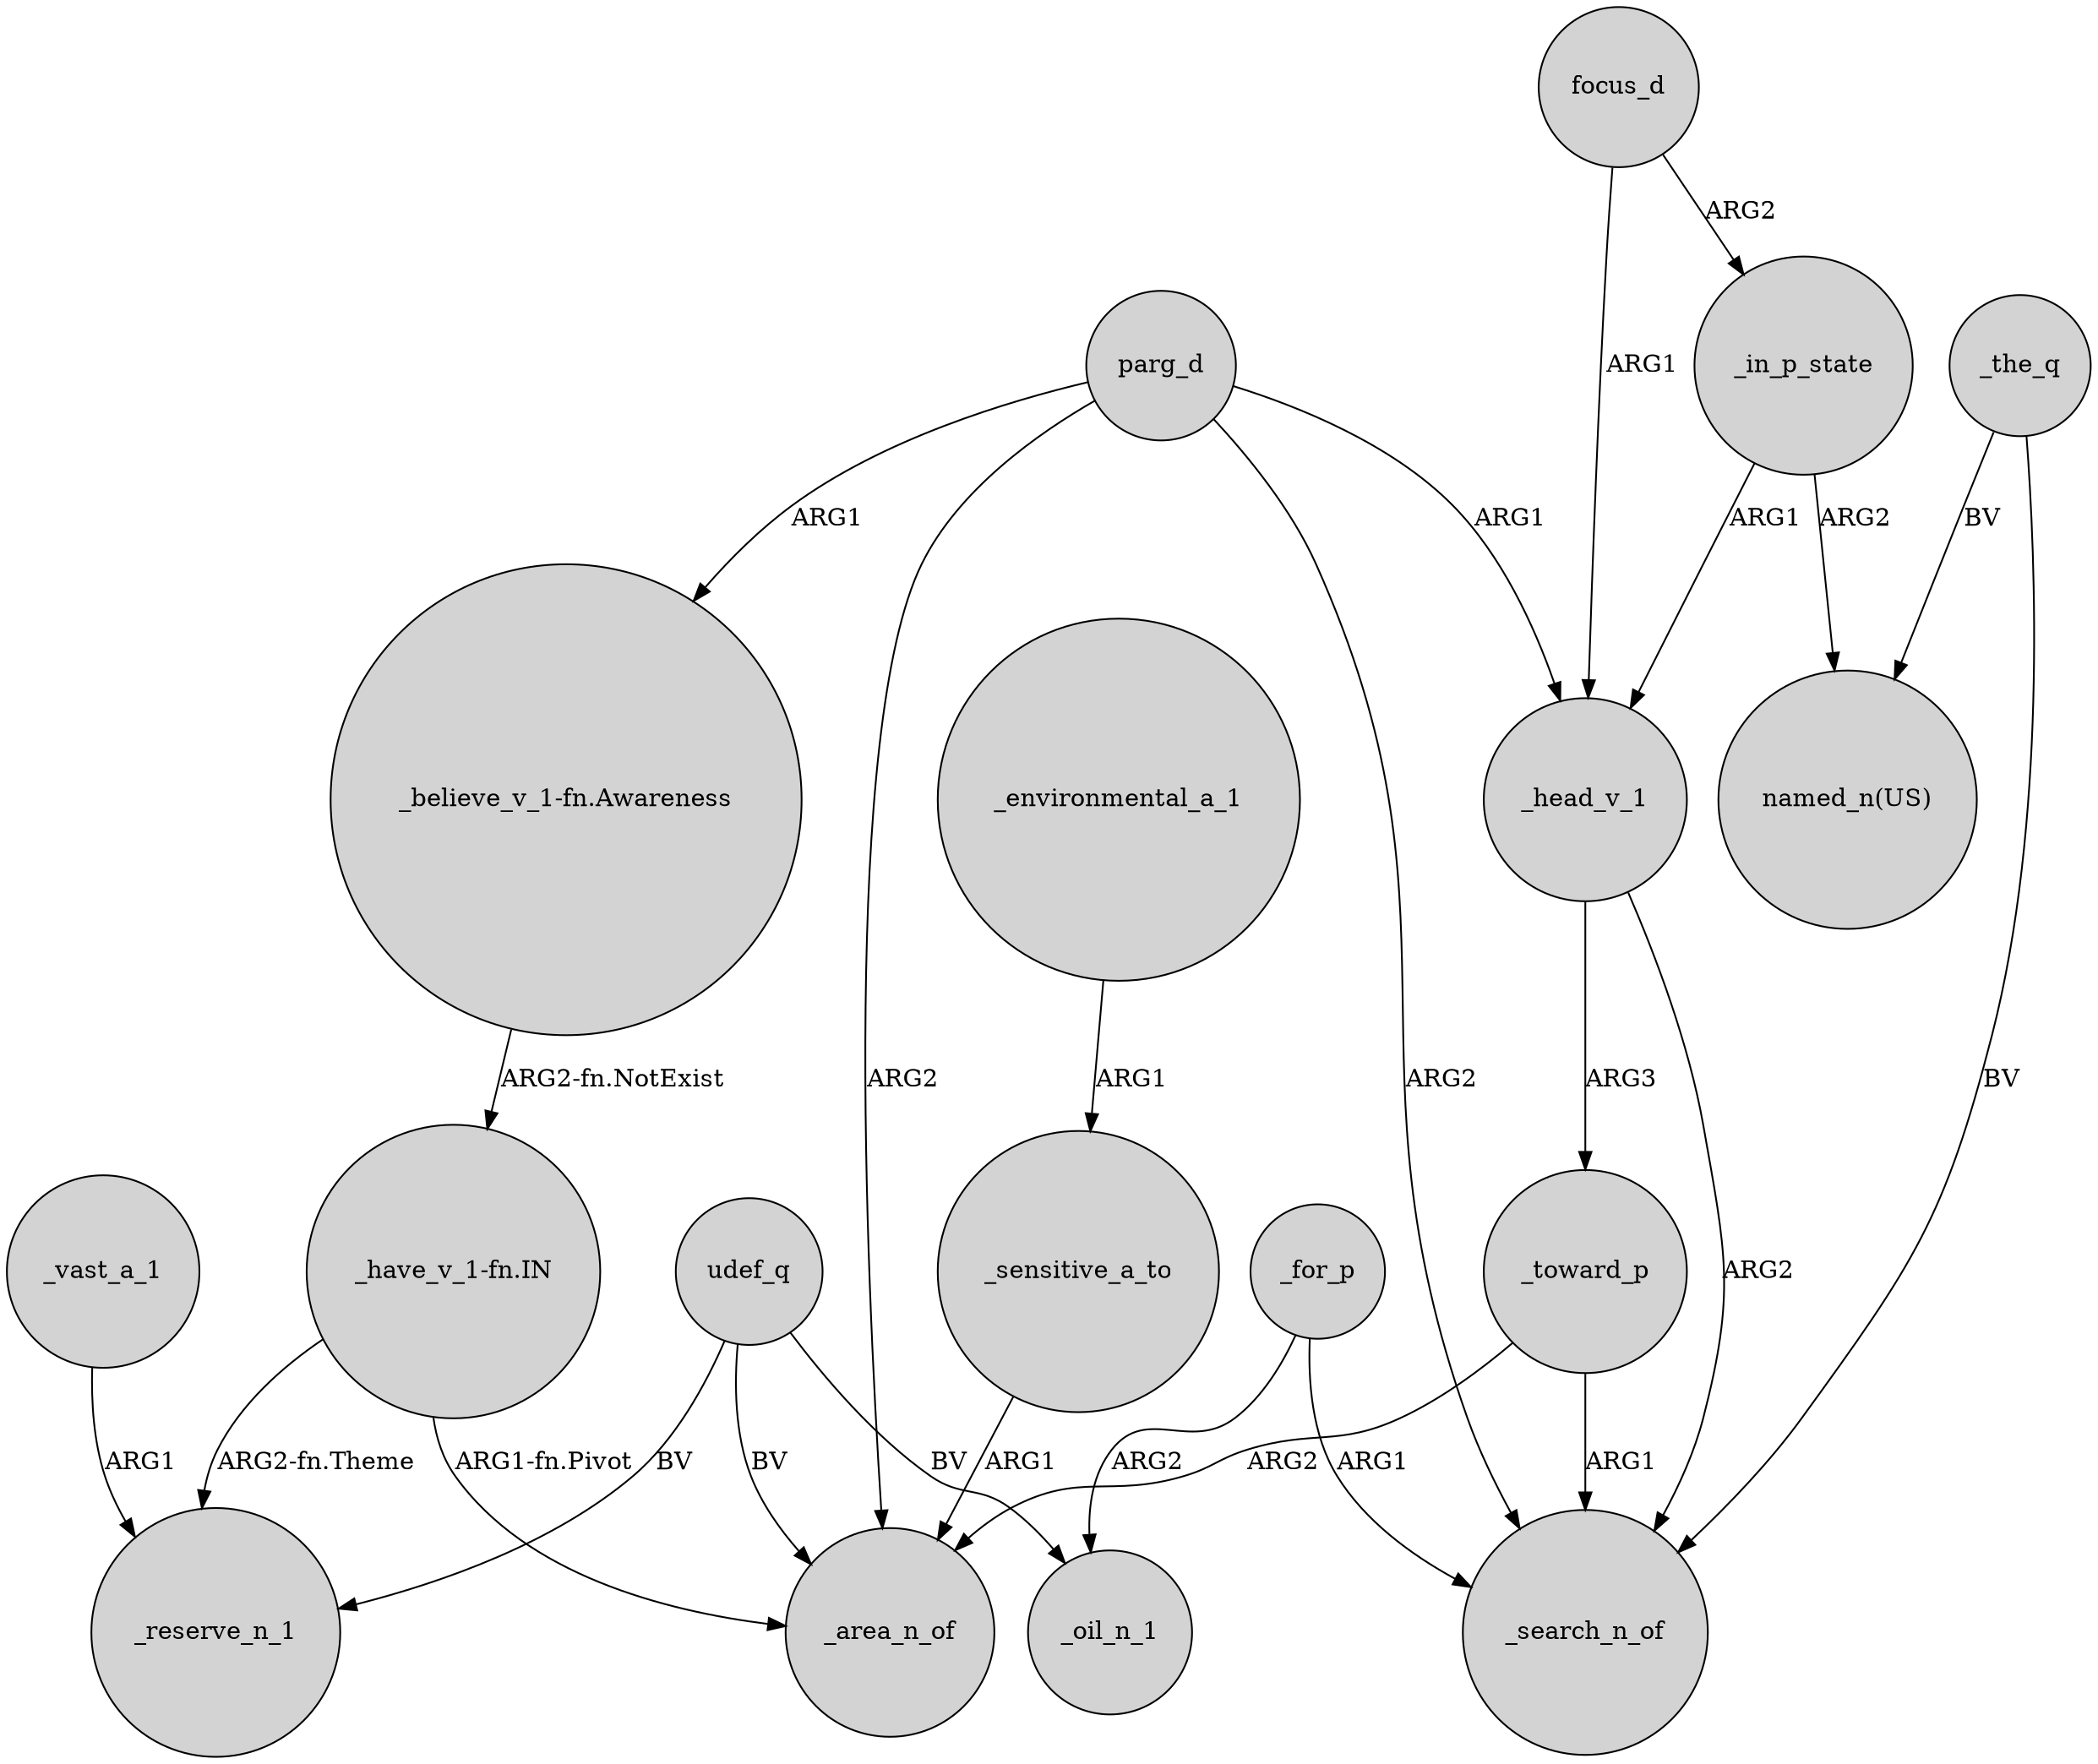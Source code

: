 digraph {
	node [shape=circle style=filled]
	parg_d -> _head_v_1 [label=ARG1]
	parg_d -> _search_n_of [label=ARG2]
	_head_v_1 -> _search_n_of [label=ARG2]
	focus_d -> _head_v_1 [label=ARG1]
	parg_d -> _area_n_of [label=ARG2]
	_environmental_a_1 -> _sensitive_a_to [label=ARG1]
	focus_d -> _in_p_state [label=ARG2]
	_toward_p -> _search_n_of [label=ARG1]
	parg_d -> "_believe_v_1-fn.Awareness" [label=ARG1]
	_the_q -> _search_n_of [label=BV]
	_for_p -> _search_n_of [label=ARG1]
	udef_q -> _reserve_n_1 [label=BV]
	_the_q -> "named_n(US)" [label=BV]
	"_have_v_1-fn.IN" -> _reserve_n_1 [label="ARG2-fn.Theme"]
	_sensitive_a_to -> _area_n_of [label=ARG1]
	"_believe_v_1-fn.Awareness" -> "_have_v_1-fn.IN" [label="ARG2-fn.NotExist"]
	_head_v_1 -> _toward_p [label=ARG3]
	_in_p_state -> "named_n(US)" [label=ARG2]
	udef_q -> _oil_n_1 [label=BV]
	_vast_a_1 -> _reserve_n_1 [label=ARG1]
	_toward_p -> _area_n_of [label=ARG2]
	_in_p_state -> _head_v_1 [label=ARG1]
	udef_q -> _area_n_of [label=BV]
	"_have_v_1-fn.IN" -> _area_n_of [label="ARG1-fn.Pivot"]
	_for_p -> _oil_n_1 [label=ARG2]
}
